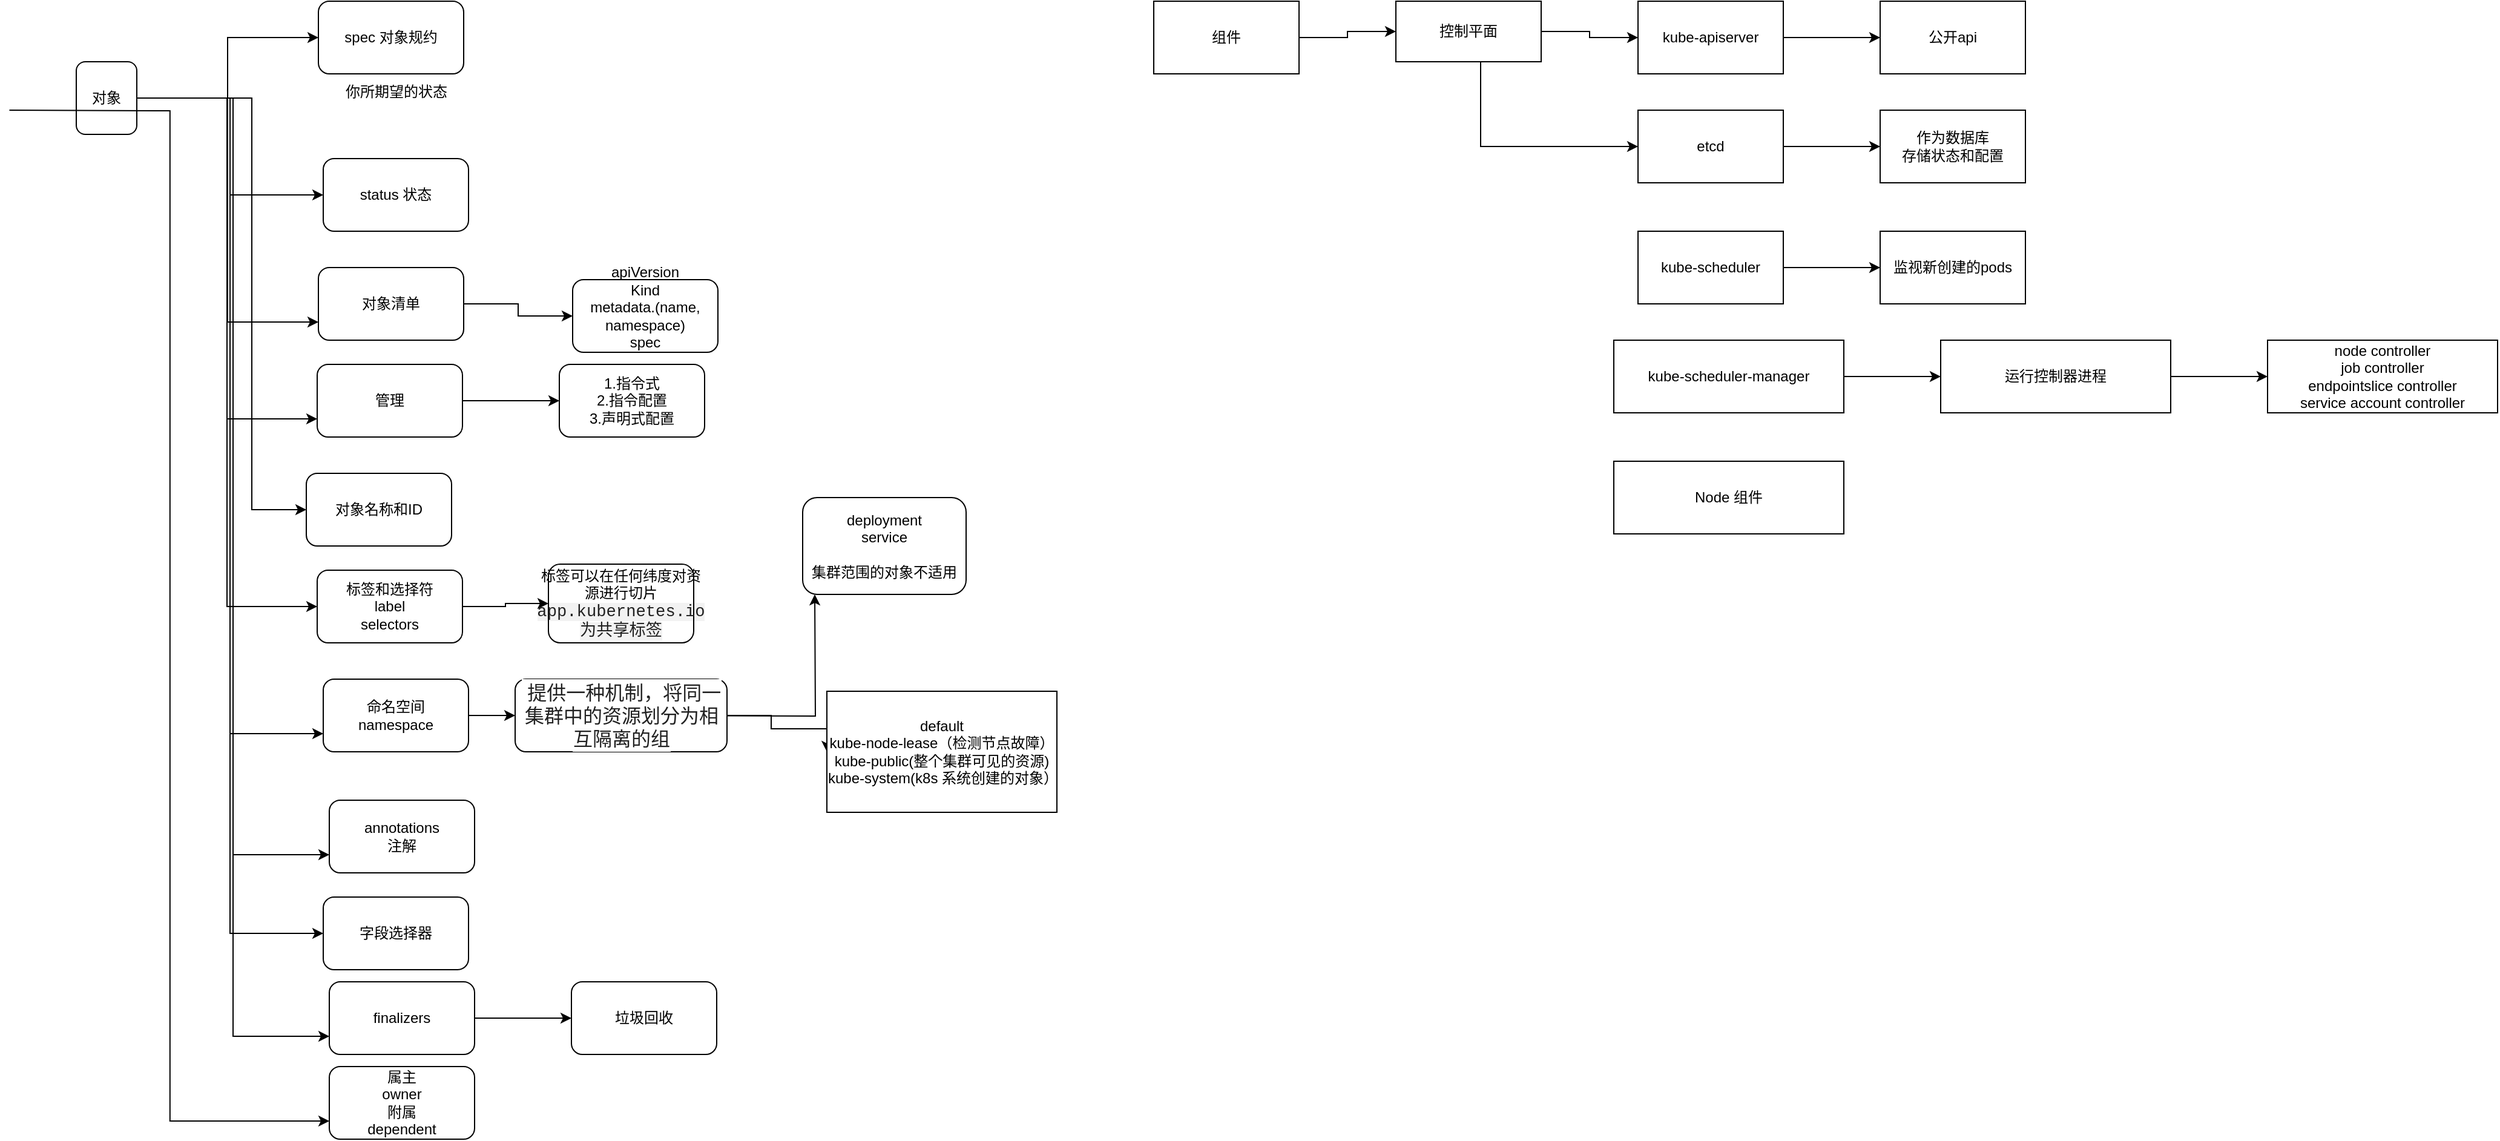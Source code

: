 <mxfile version="24.7.6">
  <diagram name="Page-1" id="EzidtO3Hb19t3wDcSpyZ">
    <mxGraphModel dx="1522" dy="804" grid="1" gridSize="10" guides="1" tooltips="1" connect="1" arrows="1" fold="1" page="1" pageScale="1" pageWidth="827" pageHeight="1169" math="0" shadow="0">
      <root>
        <mxCell id="0" />
        <mxCell id="1" parent="0" />
        <mxCell id="i67tSVPoHM7ITiix1ZI--3" value="" style="edgeStyle=orthogonalEdgeStyle;rounded=0;orthogonalLoop=1;jettySize=auto;html=1;" edge="1" parent="1" source="i67tSVPoHM7ITiix1ZI--1" target="i67tSVPoHM7ITiix1ZI--2">
          <mxGeometry relative="1" as="geometry" />
        </mxCell>
        <mxCell id="i67tSVPoHM7ITiix1ZI--5" style="edgeStyle=orthogonalEdgeStyle;rounded=0;orthogonalLoop=1;jettySize=auto;html=1;entryX=0;entryY=0.5;entryDx=0;entryDy=0;" edge="1" parent="1" source="i67tSVPoHM7ITiix1ZI--1" target="i67tSVPoHM7ITiix1ZI--4">
          <mxGeometry relative="1" as="geometry" />
        </mxCell>
        <mxCell id="i67tSVPoHM7ITiix1ZI--9" style="edgeStyle=orthogonalEdgeStyle;rounded=0;orthogonalLoop=1;jettySize=auto;html=1;entryX=0;entryY=0.75;entryDx=0;entryDy=0;" edge="1" parent="1" source="i67tSVPoHM7ITiix1ZI--1" target="i67tSVPoHM7ITiix1ZI--8">
          <mxGeometry relative="1" as="geometry" />
        </mxCell>
        <mxCell id="i67tSVPoHM7ITiix1ZI--13" style="edgeStyle=orthogonalEdgeStyle;rounded=0;orthogonalLoop=1;jettySize=auto;html=1;entryX=0;entryY=0.75;entryDx=0;entryDy=0;" edge="1" parent="1" source="i67tSVPoHM7ITiix1ZI--1" target="i67tSVPoHM7ITiix1ZI--12">
          <mxGeometry relative="1" as="geometry" />
        </mxCell>
        <mxCell id="i67tSVPoHM7ITiix1ZI--18" style="edgeStyle=orthogonalEdgeStyle;rounded=0;orthogonalLoop=1;jettySize=auto;html=1;entryX=0;entryY=0.5;entryDx=0;entryDy=0;" edge="1" parent="1" source="i67tSVPoHM7ITiix1ZI--1" target="i67tSVPoHM7ITiix1ZI--17">
          <mxGeometry relative="1" as="geometry">
            <Array as="points">
              <mxPoint x="295" y="200" />
              <mxPoint x="295" y="540" />
            </Array>
          </mxGeometry>
        </mxCell>
        <mxCell id="i67tSVPoHM7ITiix1ZI--21" style="edgeStyle=orthogonalEdgeStyle;rounded=0;orthogonalLoop=1;jettySize=auto;html=1;entryX=0;entryY=0.5;entryDx=0;entryDy=0;" edge="1" parent="1" source="i67tSVPoHM7ITiix1ZI--1" target="i67tSVPoHM7ITiix1ZI--20">
          <mxGeometry relative="1" as="geometry" />
        </mxCell>
        <mxCell id="i67tSVPoHM7ITiix1ZI--25" style="edgeStyle=orthogonalEdgeStyle;rounded=0;orthogonalLoop=1;jettySize=auto;html=1;entryX=0;entryY=0.75;entryDx=0;entryDy=0;" edge="1" parent="1" source="i67tSVPoHM7ITiix1ZI--1" target="i67tSVPoHM7ITiix1ZI--24">
          <mxGeometry relative="1" as="geometry" />
        </mxCell>
        <mxCell id="i67tSVPoHM7ITiix1ZI--36" style="edgeStyle=orthogonalEdgeStyle;rounded=0;orthogonalLoop=1;jettySize=auto;html=1;entryX=0;entryY=0.75;entryDx=0;entryDy=0;" edge="1" parent="1" source="i67tSVPoHM7ITiix1ZI--1" target="i67tSVPoHM7ITiix1ZI--35">
          <mxGeometry relative="1" as="geometry" />
        </mxCell>
        <mxCell id="i67tSVPoHM7ITiix1ZI--38" style="edgeStyle=orthogonalEdgeStyle;rounded=0;orthogonalLoop=1;jettySize=auto;html=1;entryX=0;entryY=0.5;entryDx=0;entryDy=0;" edge="1" parent="1" source="i67tSVPoHM7ITiix1ZI--1" target="i67tSVPoHM7ITiix1ZI--37">
          <mxGeometry relative="1" as="geometry" />
        </mxCell>
        <mxCell id="i67tSVPoHM7ITiix1ZI--40" style="edgeStyle=orthogonalEdgeStyle;rounded=0;orthogonalLoop=1;jettySize=auto;html=1;entryX=0;entryY=0.75;entryDx=0;entryDy=0;" edge="1" parent="1" source="i67tSVPoHM7ITiix1ZI--1" target="i67tSVPoHM7ITiix1ZI--39">
          <mxGeometry relative="1" as="geometry" />
        </mxCell>
        <mxCell id="i67tSVPoHM7ITiix1ZI--1" value="对象" style="rounded=1;whiteSpace=wrap;html=1;" vertex="1" parent="1">
          <mxGeometry x="150" y="170" width="50" height="60" as="geometry" />
        </mxCell>
        <mxCell id="i67tSVPoHM7ITiix1ZI--2" value="spec 对象规约" style="rounded=1;whiteSpace=wrap;html=1;" vertex="1" parent="1">
          <mxGeometry x="350" y="120" width="120" height="60" as="geometry" />
        </mxCell>
        <mxCell id="i67tSVPoHM7ITiix1ZI--4" value="status 状态" style="rounded=1;whiteSpace=wrap;html=1;" vertex="1" parent="1">
          <mxGeometry x="354" y="250" width="120" height="60" as="geometry" />
        </mxCell>
        <mxCell id="i67tSVPoHM7ITiix1ZI--6" value="你所期望的状态" style="text;html=1;align=center;verticalAlign=middle;resizable=0;points=[];autosize=1;strokeColor=none;fillColor=none;" vertex="1" parent="1">
          <mxGeometry x="359" y="180" width="110" height="30" as="geometry" />
        </mxCell>
        <mxCell id="i67tSVPoHM7ITiix1ZI--11" value="" style="edgeStyle=orthogonalEdgeStyle;rounded=0;orthogonalLoop=1;jettySize=auto;html=1;" edge="1" parent="1" source="i67tSVPoHM7ITiix1ZI--8" target="i67tSVPoHM7ITiix1ZI--10">
          <mxGeometry relative="1" as="geometry" />
        </mxCell>
        <mxCell id="i67tSVPoHM7ITiix1ZI--8" value="对象清单" style="rounded=1;whiteSpace=wrap;html=1;" vertex="1" parent="1">
          <mxGeometry x="350" y="340" width="120" height="60" as="geometry" />
        </mxCell>
        <mxCell id="i67tSVPoHM7ITiix1ZI--10" value="apiVersion&lt;div&gt;Kind&lt;/div&gt;&lt;div&gt;metadata.(name, namespace)&lt;/div&gt;&lt;div&gt;spec&lt;/div&gt;&lt;div&gt;&lt;br&gt;&lt;/div&gt;" style="rounded=1;whiteSpace=wrap;html=1;" vertex="1" parent="1">
          <mxGeometry x="560" y="350" width="120" height="60" as="geometry" />
        </mxCell>
        <mxCell id="i67tSVPoHM7ITiix1ZI--15" value="" style="edgeStyle=orthogonalEdgeStyle;rounded=0;orthogonalLoop=1;jettySize=auto;html=1;" edge="1" parent="1" source="i67tSVPoHM7ITiix1ZI--12" target="i67tSVPoHM7ITiix1ZI--14">
          <mxGeometry relative="1" as="geometry" />
        </mxCell>
        <mxCell id="i67tSVPoHM7ITiix1ZI--12" value="管理" style="rounded=1;whiteSpace=wrap;html=1;" vertex="1" parent="1">
          <mxGeometry x="349" y="420" width="120" height="60" as="geometry" />
        </mxCell>
        <mxCell id="i67tSVPoHM7ITiix1ZI--14" value="1.指令式&lt;div&gt;2.指令配置&lt;/div&gt;&lt;div&gt;3.声明式配置&lt;/div&gt;" style="rounded=1;whiteSpace=wrap;html=1;" vertex="1" parent="1">
          <mxGeometry x="549" y="420" width="120" height="60" as="geometry" />
        </mxCell>
        <mxCell id="i67tSVPoHM7ITiix1ZI--17" value="对象名称和ID" style="rounded=1;whiteSpace=wrap;html=1;" vertex="1" parent="1">
          <mxGeometry x="340" y="510" width="120" height="60" as="geometry" />
        </mxCell>
        <mxCell id="i67tSVPoHM7ITiix1ZI--23" value="" style="edgeStyle=orthogonalEdgeStyle;rounded=0;orthogonalLoop=1;jettySize=auto;html=1;" edge="1" parent="1" source="i67tSVPoHM7ITiix1ZI--20" target="i67tSVPoHM7ITiix1ZI--22">
          <mxGeometry relative="1" as="geometry" />
        </mxCell>
        <mxCell id="i67tSVPoHM7ITiix1ZI--20" value="标签和选择符&lt;div&gt;label&lt;/div&gt;&lt;div&gt;selectors&lt;/div&gt;" style="rounded=1;whiteSpace=wrap;html=1;" vertex="1" parent="1">
          <mxGeometry x="349" y="590" width="120" height="60" as="geometry" />
        </mxCell>
        <mxCell id="i67tSVPoHM7ITiix1ZI--22" value="标签可以在任何纬度对资源进行切片&lt;div&gt;&lt;span style=&quot;color: rgb(34, 34, 34); font-family: SFMono-Regular, Menlo, Monaco, Consolas, &amp;quot;liberation mono&amp;quot;, &amp;quot;courier new&amp;quot;, monospace; font-size: 13.6px; text-align: left; background-color: rgba(0, 0, 0, 0.05);&quot;&gt;app.kubernetes.io 为共享标签&lt;/span&gt;&lt;br&gt;&lt;/div&gt;" style="rounded=1;whiteSpace=wrap;html=1;" vertex="1" parent="1">
          <mxGeometry x="540" y="585" width="120" height="65" as="geometry" />
        </mxCell>
        <mxCell id="i67tSVPoHM7ITiix1ZI--27" value="" style="edgeStyle=orthogonalEdgeStyle;rounded=0;orthogonalLoop=1;jettySize=auto;html=1;" edge="1" parent="1" source="i67tSVPoHM7ITiix1ZI--24" target="i67tSVPoHM7ITiix1ZI--26">
          <mxGeometry relative="1" as="geometry" />
        </mxCell>
        <mxCell id="i67tSVPoHM7ITiix1ZI--24" value="命名空间&lt;div&gt;namespace&lt;/div&gt;" style="rounded=1;whiteSpace=wrap;html=1;" vertex="1" parent="1">
          <mxGeometry x="354" y="680" width="120" height="60" as="geometry" />
        </mxCell>
        <mxCell id="i67tSVPoHM7ITiix1ZI--29" value="" style="edgeStyle=orthogonalEdgeStyle;rounded=0;orthogonalLoop=1;jettySize=auto;html=1;" edge="1" parent="1">
          <mxGeometry relative="1" as="geometry">
            <mxPoint x="630" y="710" as="sourcePoint" />
            <mxPoint x="760" y="610" as="targetPoint" />
          </mxGeometry>
        </mxCell>
        <mxCell id="i67tSVPoHM7ITiix1ZI--31" style="edgeStyle=orthogonalEdgeStyle;rounded=0;orthogonalLoop=1;jettySize=auto;html=1;entryX=0;entryY=0.5;entryDx=0;entryDy=0;" edge="1" parent="1" source="i67tSVPoHM7ITiix1ZI--26" target="i67tSVPoHM7ITiix1ZI--32">
          <mxGeometry relative="1" as="geometry">
            <mxPoint x="760" y="720" as="targetPoint" />
            <Array as="points">
              <mxPoint x="724" y="710" />
              <mxPoint x="724" y="721" />
            </Array>
          </mxGeometry>
        </mxCell>
        <mxCell id="i67tSVPoHM7ITiix1ZI--26" value="&lt;span style=&quot;color: rgb(34, 34, 34); font-family: &amp;quot;open sans&amp;quot;, -apple-system, &amp;quot;system-ui&amp;quot;, &amp;quot;segoe ui&amp;quot;, Roboto, &amp;quot;helvetica neue&amp;quot;, Arial, sans-serif, &amp;quot;apple color emoji&amp;quot;, &amp;quot;segoe ui emoji&amp;quot;, &amp;quot;segoe ui symbol&amp;quot;; font-size: 16px; text-align: left; background-color: rgb(255, 255, 255);&quot;&gt;&amp;nbsp;提供一种机制，将同一集群中的资源划分为相互隔离的组&lt;/span&gt;" style="rounded=1;whiteSpace=wrap;html=1;" vertex="1" parent="1">
          <mxGeometry x="512.5" y="680" width="175" height="60" as="geometry" />
        </mxCell>
        <mxCell id="i67tSVPoHM7ITiix1ZI--28" value="deployment&lt;div&gt;service&lt;/div&gt;&lt;div&gt;&lt;br&gt;&lt;/div&gt;&lt;div&gt;集群范围的对象不适用&lt;/div&gt;" style="whiteSpace=wrap;html=1;rounded=1;" vertex="1" parent="1">
          <mxGeometry x="750" y="530" width="135" height="80" as="geometry" />
        </mxCell>
        <mxCell id="i67tSVPoHM7ITiix1ZI--32" value="default&lt;div&gt;kube-node-lease（检测节点故障）&lt;/div&gt;&lt;div&gt;kube-public(整个集群可见的资源)&lt;/div&gt;&lt;div&gt;kube-system(k8s 系统创建的对象）&lt;/div&gt;" style="whiteSpace=wrap;html=1;" vertex="1" parent="1">
          <mxGeometry x="770" y="690" width="190" height="100" as="geometry" />
        </mxCell>
        <mxCell id="i67tSVPoHM7ITiix1ZI--35" value="annotations&lt;div&gt;注解&lt;/div&gt;" style="rounded=1;whiteSpace=wrap;html=1;" vertex="1" parent="1">
          <mxGeometry x="359" y="780" width="120" height="60" as="geometry" />
        </mxCell>
        <mxCell id="i67tSVPoHM7ITiix1ZI--37" value="字段选择器" style="rounded=1;whiteSpace=wrap;html=1;" vertex="1" parent="1">
          <mxGeometry x="354" y="860" width="120" height="60" as="geometry" />
        </mxCell>
        <mxCell id="i67tSVPoHM7ITiix1ZI--42" value="" style="edgeStyle=orthogonalEdgeStyle;rounded=0;orthogonalLoop=1;jettySize=auto;html=1;" edge="1" parent="1" source="i67tSVPoHM7ITiix1ZI--39" target="i67tSVPoHM7ITiix1ZI--41">
          <mxGeometry relative="1" as="geometry" />
        </mxCell>
        <mxCell id="i67tSVPoHM7ITiix1ZI--39" value="finalizers" style="rounded=1;whiteSpace=wrap;html=1;" vertex="1" parent="1">
          <mxGeometry x="359" y="930" width="120" height="60" as="geometry" />
        </mxCell>
        <mxCell id="i67tSVPoHM7ITiix1ZI--41" value="垃圾回收" style="rounded=1;whiteSpace=wrap;html=1;" vertex="1" parent="1">
          <mxGeometry x="559" y="930" width="120" height="60" as="geometry" />
        </mxCell>
        <mxCell id="i67tSVPoHM7ITiix1ZI--43" value="属主&lt;div&gt;owner&lt;/div&gt;&lt;div&gt;附属&lt;/div&gt;&lt;div&gt;dependent&lt;/div&gt;" style="rounded=1;whiteSpace=wrap;html=1;" vertex="1" parent="1">
          <mxGeometry x="359" y="1000" width="120" height="60" as="geometry" />
        </mxCell>
        <mxCell id="i67tSVPoHM7ITiix1ZI--44" style="edgeStyle=orthogonalEdgeStyle;rounded=0;orthogonalLoop=1;jettySize=auto;html=1;entryX=0;entryY=0.75;entryDx=0;entryDy=0;" edge="1" parent="1" target="i67tSVPoHM7ITiix1ZI--43">
          <mxGeometry relative="1" as="geometry">
            <mxPoint x="94.75" y="210" as="sourcePoint" />
            <mxPoint x="254.75" y="1050" as="targetPoint" />
          </mxGeometry>
        </mxCell>
        <mxCell id="i67tSVPoHM7ITiix1ZI--50" value="" style="edgeStyle=orthogonalEdgeStyle;rounded=0;orthogonalLoop=1;jettySize=auto;html=1;" edge="1" parent="1" source="i67tSVPoHM7ITiix1ZI--47" target="i67tSVPoHM7ITiix1ZI--49">
          <mxGeometry relative="1" as="geometry" />
        </mxCell>
        <mxCell id="i67tSVPoHM7ITiix1ZI--47" value="组件" style="whiteSpace=wrap;html=1;" vertex="1" parent="1">
          <mxGeometry x="1040" y="120" width="120" height="60" as="geometry" />
        </mxCell>
        <mxCell id="i67tSVPoHM7ITiix1ZI--52" value="" style="edgeStyle=orthogonalEdgeStyle;rounded=0;orthogonalLoop=1;jettySize=auto;html=1;" edge="1" parent="1" source="i67tSVPoHM7ITiix1ZI--49" target="i67tSVPoHM7ITiix1ZI--51">
          <mxGeometry relative="1" as="geometry" />
        </mxCell>
        <mxCell id="i67tSVPoHM7ITiix1ZI--56" style="edgeStyle=orthogonalEdgeStyle;rounded=0;orthogonalLoop=1;jettySize=auto;html=1;entryX=0;entryY=0.5;entryDx=0;entryDy=0;" edge="1" parent="1" source="i67tSVPoHM7ITiix1ZI--49" target="i67tSVPoHM7ITiix1ZI--55">
          <mxGeometry relative="1" as="geometry">
            <Array as="points">
              <mxPoint x="1310" y="240" />
            </Array>
          </mxGeometry>
        </mxCell>
        <mxCell id="i67tSVPoHM7ITiix1ZI--49" value="控制平面" style="whiteSpace=wrap;html=1;" vertex="1" parent="1">
          <mxGeometry x="1240" y="120" width="120" height="50" as="geometry" />
        </mxCell>
        <mxCell id="i67tSVPoHM7ITiix1ZI--54" value="" style="edgeStyle=orthogonalEdgeStyle;rounded=0;orthogonalLoop=1;jettySize=auto;html=1;" edge="1" parent="1" source="i67tSVPoHM7ITiix1ZI--51" target="i67tSVPoHM7ITiix1ZI--53">
          <mxGeometry relative="1" as="geometry" />
        </mxCell>
        <mxCell id="i67tSVPoHM7ITiix1ZI--51" value="kube-apiserver" style="whiteSpace=wrap;html=1;" vertex="1" parent="1">
          <mxGeometry x="1440" y="120" width="120" height="60" as="geometry" />
        </mxCell>
        <mxCell id="i67tSVPoHM7ITiix1ZI--53" value="公开api" style="whiteSpace=wrap;html=1;" vertex="1" parent="1">
          <mxGeometry x="1640" y="120" width="120" height="60" as="geometry" />
        </mxCell>
        <mxCell id="i67tSVPoHM7ITiix1ZI--58" value="" style="edgeStyle=orthogonalEdgeStyle;rounded=0;orthogonalLoop=1;jettySize=auto;html=1;" edge="1" parent="1" source="i67tSVPoHM7ITiix1ZI--55" target="i67tSVPoHM7ITiix1ZI--57">
          <mxGeometry relative="1" as="geometry" />
        </mxCell>
        <mxCell id="i67tSVPoHM7ITiix1ZI--55" value="etcd" style="whiteSpace=wrap;html=1;" vertex="1" parent="1">
          <mxGeometry x="1440" y="210" width="120" height="60" as="geometry" />
        </mxCell>
        <mxCell id="i67tSVPoHM7ITiix1ZI--57" value="作为数据库&lt;div&gt;存储状态和配置&lt;/div&gt;" style="whiteSpace=wrap;html=1;" vertex="1" parent="1">
          <mxGeometry x="1640" y="210" width="120" height="60" as="geometry" />
        </mxCell>
        <mxCell id="i67tSVPoHM7ITiix1ZI--61" value="" style="edgeStyle=orthogonalEdgeStyle;rounded=0;orthogonalLoop=1;jettySize=auto;html=1;" edge="1" parent="1" source="i67tSVPoHM7ITiix1ZI--59" target="i67tSVPoHM7ITiix1ZI--60">
          <mxGeometry relative="1" as="geometry" />
        </mxCell>
        <mxCell id="i67tSVPoHM7ITiix1ZI--59" value="kube-scheduler" style="whiteSpace=wrap;html=1;" vertex="1" parent="1">
          <mxGeometry x="1440" y="310" width="120" height="60" as="geometry" />
        </mxCell>
        <mxCell id="i67tSVPoHM7ITiix1ZI--60" value="监视新创建的pods" style="whiteSpace=wrap;html=1;" vertex="1" parent="1">
          <mxGeometry x="1640" y="310" width="120" height="60" as="geometry" />
        </mxCell>
        <mxCell id="i67tSVPoHM7ITiix1ZI--64" value="" style="edgeStyle=orthogonalEdgeStyle;rounded=0;orthogonalLoop=1;jettySize=auto;html=1;" edge="1" parent="1" source="i67tSVPoHM7ITiix1ZI--62" target="i67tSVPoHM7ITiix1ZI--63">
          <mxGeometry relative="1" as="geometry" />
        </mxCell>
        <mxCell id="i67tSVPoHM7ITiix1ZI--62" value="kube-scheduler-manager" style="whiteSpace=wrap;html=1;" vertex="1" parent="1">
          <mxGeometry x="1420" y="400" width="190" height="60" as="geometry" />
        </mxCell>
        <mxCell id="i67tSVPoHM7ITiix1ZI--66" value="" style="edgeStyle=orthogonalEdgeStyle;rounded=0;orthogonalLoop=1;jettySize=auto;html=1;" edge="1" parent="1" source="i67tSVPoHM7ITiix1ZI--63" target="i67tSVPoHM7ITiix1ZI--65">
          <mxGeometry relative="1" as="geometry" />
        </mxCell>
        <mxCell id="i67tSVPoHM7ITiix1ZI--63" value="运行控制器进程" style="whiteSpace=wrap;html=1;" vertex="1" parent="1">
          <mxGeometry x="1690" y="400" width="190" height="60" as="geometry" />
        </mxCell>
        <mxCell id="i67tSVPoHM7ITiix1ZI--65" value="node controller&lt;div&gt;job controller&lt;/div&gt;&lt;div&gt;endpointslice controller&lt;/div&gt;&lt;div&gt;service account controller&lt;/div&gt;" style="whiteSpace=wrap;html=1;" vertex="1" parent="1">
          <mxGeometry x="1960" y="400" width="190" height="60" as="geometry" />
        </mxCell>
        <mxCell id="i67tSVPoHM7ITiix1ZI--67" value="Node 组件" style="whiteSpace=wrap;html=1;" vertex="1" parent="1">
          <mxGeometry x="1420" y="500" width="190" height="60" as="geometry" />
        </mxCell>
      </root>
    </mxGraphModel>
  </diagram>
</mxfile>
